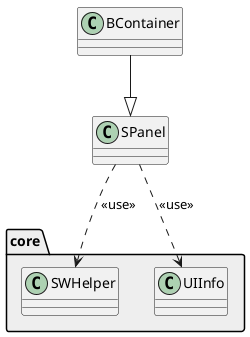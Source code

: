 Overview of class dependencies

@startuml

package "core" #eee{
    class SWHelper
    class UIInfo
}

SPanel ..> SWHelper : <<use>>
SPanel ..> UIInfo : <<use>>
BContainer --|> SPanel



@enduml


